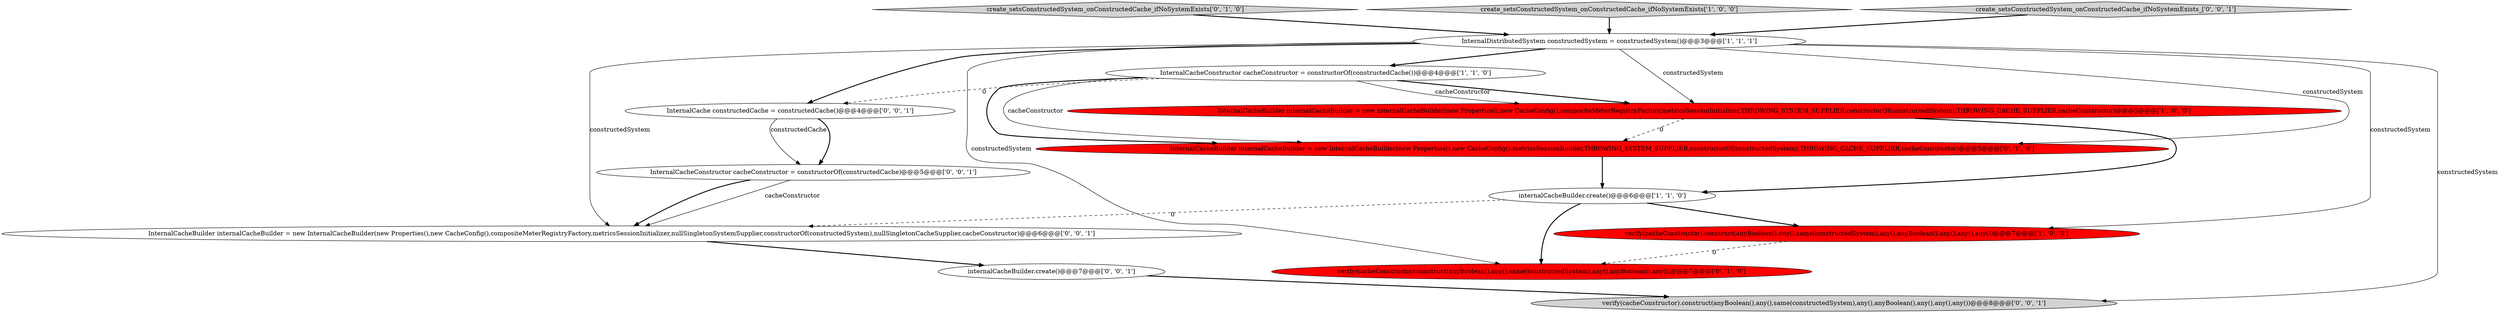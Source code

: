 digraph {
11 [style = filled, label = "InternalCache constructedCache = constructedCache()@@@4@@@['0', '0', '1']", fillcolor = white, shape = ellipse image = "AAA0AAABBB3BBB"];
6 [style = filled, label = "InternalCacheBuilder internalCacheBuilder = new InternalCacheBuilder(new Properties(),new CacheConfig(),metricsSessionBuilder,THROWING_SYSTEM_SUPPLIER,constructorOf(constructedSystem),THROWING_CACHE_SUPPLIER,cacheConstructor)@@@5@@@['0', '1', '0']", fillcolor = red, shape = ellipse image = "AAA1AAABBB2BBB"];
13 [style = filled, label = "InternalCacheConstructor cacheConstructor = constructorOf(constructedCache)@@@5@@@['0', '0', '1']", fillcolor = white, shape = ellipse image = "AAA0AAABBB3BBB"];
10 [style = filled, label = "internalCacheBuilder.create()@@@7@@@['0', '0', '1']", fillcolor = white, shape = ellipse image = "AAA0AAABBB3BBB"];
8 [style = filled, label = "verify(cacheConstructor).construct(anyBoolean(),any(),same(constructedSystem),any(),anyBoolean(),any())@@@7@@@['0', '1', '0']", fillcolor = red, shape = ellipse image = "AAA1AAABBB2BBB"];
12 [style = filled, label = "verify(cacheConstructor).construct(anyBoolean(),any(),same(constructedSystem),any(),anyBoolean(),any(),any(),any())@@@8@@@['0', '0', '1']", fillcolor = lightgray, shape = ellipse image = "AAA0AAABBB3BBB"];
0 [style = filled, label = "InternalDistributedSystem constructedSystem = constructedSystem()@@@3@@@['1', '1', '1']", fillcolor = white, shape = ellipse image = "AAA0AAABBB1BBB"];
5 [style = filled, label = "verify(cacheConstructor).construct(anyBoolean(),any(),same(constructedSystem),any(),anyBoolean(),any(),any(),any())@@@7@@@['1', '0', '0']", fillcolor = red, shape = ellipse image = "AAA1AAABBB1BBB"];
7 [style = filled, label = "create_setsConstructedSystem_onConstructedCache_ifNoSystemExists['0', '1', '0']", fillcolor = lightgray, shape = diamond image = "AAA0AAABBB2BBB"];
3 [style = filled, label = "create_setsConstructedSystem_onConstructedCache_ifNoSystemExists['1', '0', '0']", fillcolor = lightgray, shape = diamond image = "AAA0AAABBB1BBB"];
9 [style = filled, label = "InternalCacheBuilder internalCacheBuilder = new InternalCacheBuilder(new Properties(),new CacheConfig(),compositeMeterRegistryFactory,metricsSessionInitializer,nullSingletonSystemSupplier,constructorOf(constructedSystem),nullSingletonCacheSupplier,cacheConstructor)@@@6@@@['0', '0', '1']", fillcolor = white, shape = ellipse image = "AAA0AAABBB3BBB"];
4 [style = filled, label = "internalCacheBuilder.create()@@@6@@@['1', '1', '0']", fillcolor = white, shape = ellipse image = "AAA0AAABBB1BBB"];
14 [style = filled, label = "create_setsConstructedSystem_onConstructedCache_ifNoSystemExists_['0', '0', '1']", fillcolor = lightgray, shape = diamond image = "AAA0AAABBB3BBB"];
2 [style = filled, label = "InternalCacheConstructor cacheConstructor = constructorOf(constructedCache())@@@4@@@['1', '1', '0']", fillcolor = white, shape = ellipse image = "AAA0AAABBB1BBB"];
1 [style = filled, label = "InternalCacheBuilder internalCacheBuilder = new InternalCacheBuilder(new Properties(),new CacheConfig(),compositeMeterRegistryFactory,metricsSessionInitializer,THROWING_SYSTEM_SUPPLIER,constructorOf(constructedSystem),THROWING_CACHE_SUPPLIER,cacheConstructor)@@@5@@@['1', '0', '0']", fillcolor = red, shape = ellipse image = "AAA1AAABBB1BBB"];
1->4 [style = bold, label=""];
11->13 [style = solid, label="constructedCache"];
2->6 [style = bold, label=""];
2->1 [style = bold, label=""];
0->1 [style = solid, label="constructedSystem"];
0->2 [style = bold, label=""];
13->9 [style = solid, label="cacheConstructor"];
0->11 [style = bold, label=""];
7->0 [style = bold, label=""];
9->10 [style = bold, label=""];
3->0 [style = bold, label=""];
0->9 [style = solid, label="constructedSystem"];
6->4 [style = bold, label=""];
4->9 [style = dashed, label="0"];
0->6 [style = solid, label="constructedSystem"];
14->0 [style = bold, label=""];
0->12 [style = solid, label="constructedSystem"];
10->12 [style = bold, label=""];
1->6 [style = dashed, label="0"];
2->1 [style = solid, label="cacheConstructor"];
11->13 [style = bold, label=""];
5->8 [style = dashed, label="0"];
4->8 [style = bold, label=""];
2->11 [style = dashed, label="0"];
13->9 [style = bold, label=""];
0->8 [style = solid, label="constructedSystem"];
4->5 [style = bold, label=""];
0->5 [style = solid, label="constructedSystem"];
2->6 [style = solid, label="cacheConstructor"];
}
